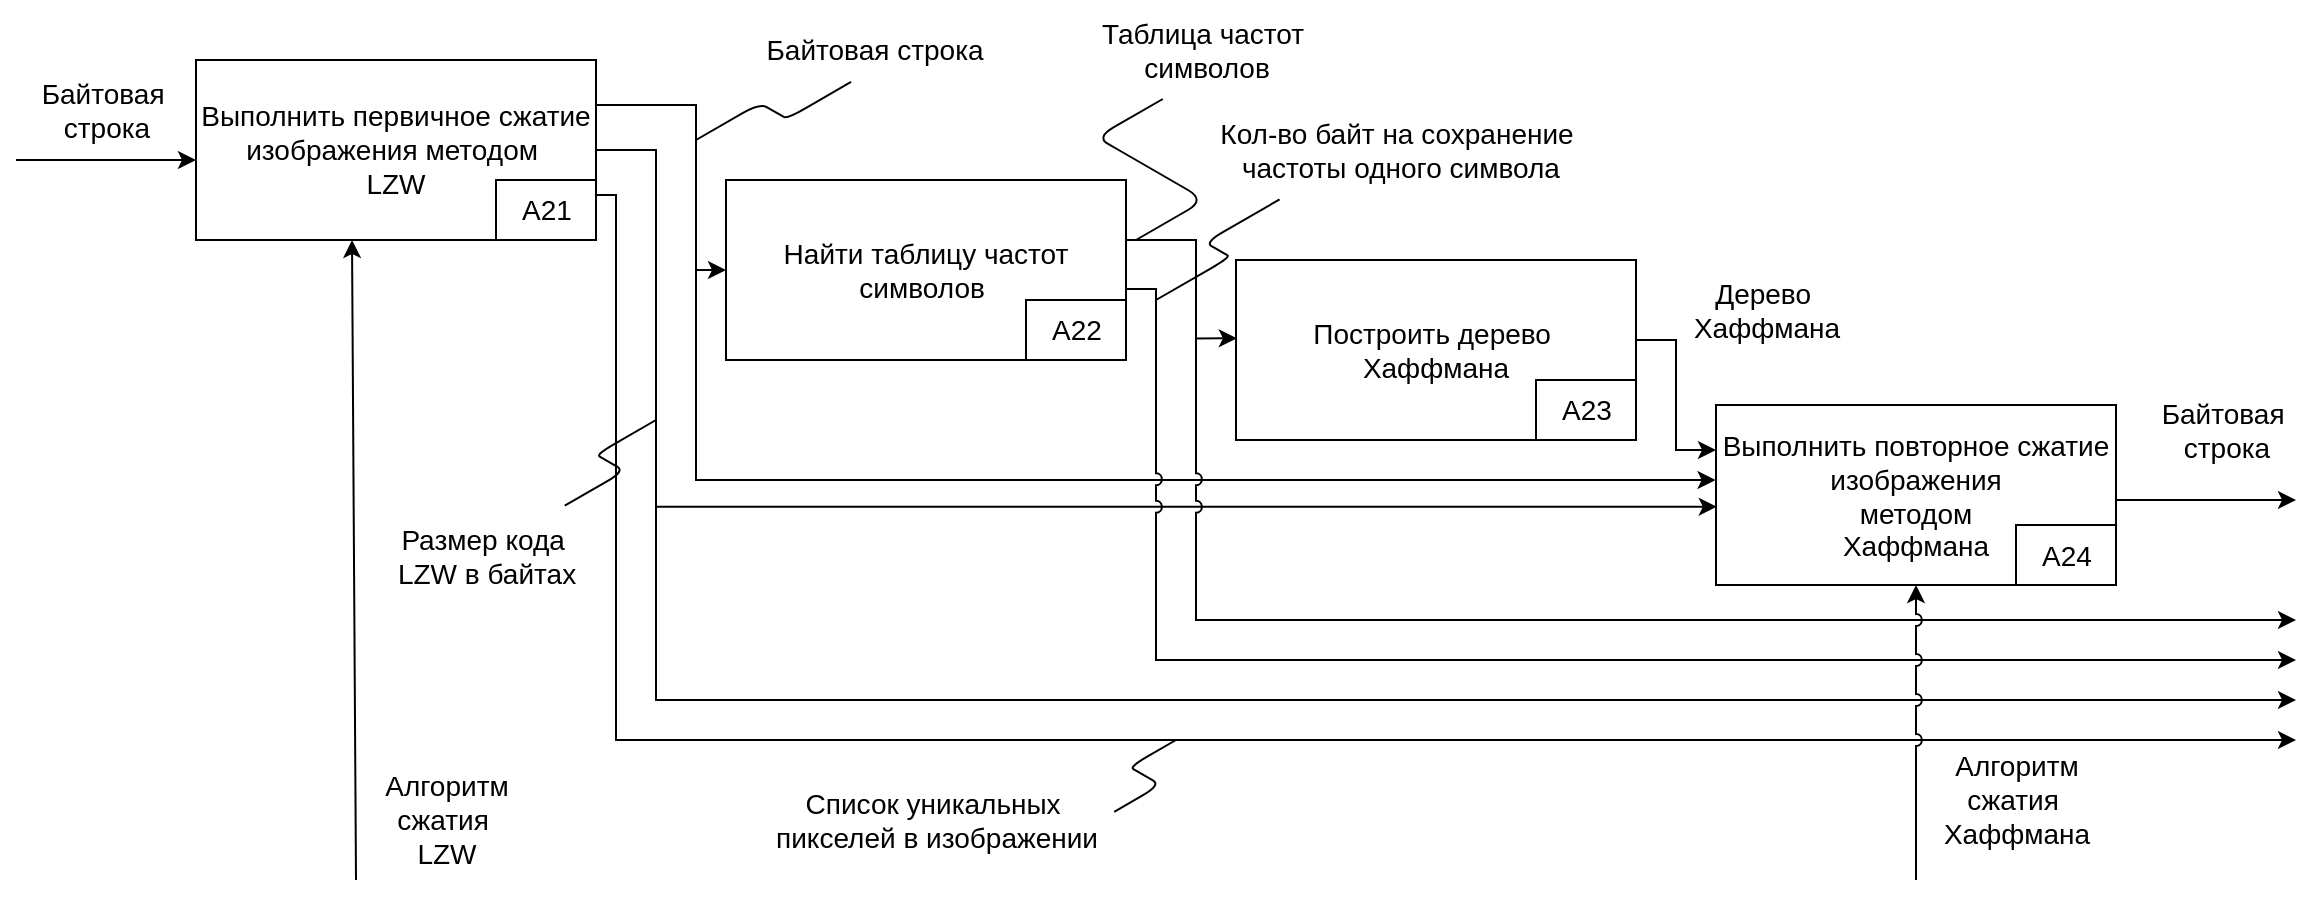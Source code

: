 <mxfile>
    <diagram id="ZWdekoGJzTY7XvXSQLcq" name="Страница 1">
        <mxGraphModel dx="1259" dy="973" grid="1" gridSize="10" guides="1" tooltips="1" connect="1" arrows="1" fold="1" page="1" pageScale="1" pageWidth="827" pageHeight="1169" math="0" shadow="0">
            <root>
                <mxCell id="0"/>
                <mxCell id="1" parent="0"/>
                <mxCell id="210" style="edgeStyle=orthogonalEdgeStyle;html=1;entryX=-0.001;entryY=0.408;entryDx=0;entryDy=0;rounded=0;entryPerimeter=0;" parent="1" target="151" edge="1">
                    <mxGeometry relative="1" as="geometry">
                        <mxPoint x="350" y="210" as="sourcePoint"/>
                        <Array as="points">
                            <mxPoint x="350" y="320"/>
                            <mxPoint x="860" y="320"/>
                        </Array>
                    </mxGeometry>
                </mxCell>
                <mxCell id="212" style="edgeStyle=orthogonalEdgeStyle;html=1;exitX=1;exitY=0.75;exitDx=0;exitDy=0;rounded=0;" parent="1" source="146" edge="1">
                    <mxGeometry relative="1" as="geometry">
                        <mxPoint x="1150" y="450" as="targetPoint"/>
                        <Array as="points">
                            <mxPoint x="310" y="178"/>
                            <mxPoint x="310" y="450"/>
                        </Array>
                    </mxGeometry>
                </mxCell>
                <mxCell id="213" style="edgeStyle=orthogonalEdgeStyle;html=1;exitX=1;exitY=0.5;exitDx=0;exitDy=0;entryX=0.002;entryY=0.565;entryDx=0;entryDy=0;entryPerimeter=0;rounded=0;" parent="1" source="146" target="151" edge="1">
                    <mxGeometry relative="1" as="geometry">
                        <mxPoint x="830.526" y="340" as="targetPoint"/>
                        <Array as="points">
                            <mxPoint x="330" y="155"/>
                            <mxPoint x="330" y="333"/>
                        </Array>
                    </mxGeometry>
                </mxCell>
                <mxCell id="216" style="edgeStyle=orthogonalEdgeStyle;html=1;rounded=0;" parent="1" edge="1">
                    <mxGeometry relative="1" as="geometry">
                        <mxPoint x="1150" y="430" as="targetPoint"/>
                        <mxPoint x="330" y="330" as="sourcePoint"/>
                        <Array as="points">
                            <mxPoint x="330" y="430"/>
                        </Array>
                    </mxGeometry>
                </mxCell>
                <mxCell id="146" value="&lt;span style=&quot;font-size: 14px;&quot;&gt;&lt;font style=&quot;color: rgb(0, 0, 0);&quot;&gt;Выполнить&amp;nbsp;&lt;/font&gt;&lt;font style=&quot;color: rgb(0, 0, 0);&quot;&gt;пе&lt;/font&gt;&lt;font style=&quot;color: rgb(0, 0, 0);&quot;&gt;рвичное сжатие изображения методом&amp;nbsp;&lt;/font&gt;&lt;/span&gt;&lt;div&gt;&lt;span style=&quot;font-size: 14px;&quot;&gt;&lt;font style=&quot;color: rgb(0, 0, 0);&quot;&gt;LZW&lt;/font&gt;&lt;br&gt;&lt;/span&gt;&lt;/div&gt;" style="rounded=0;whiteSpace=wrap;html=1;" parent="1" vertex="1">
                    <mxGeometry x="100" y="110" width="200" height="90" as="geometry"/>
                </mxCell>
                <mxCell id="147" value="A21" style="text;html=1;align=center;verticalAlign=middle;resizable=0;points=[];autosize=1;strokeColor=default;fillColor=none;fontSize=14;" parent="1" vertex="1">
                    <mxGeometry x="250" y="170" width="50" height="30" as="geometry"/>
                </mxCell>
                <mxCell id="148" style="edgeStyle=orthogonalEdgeStyle;rounded=0;html=1;exitX=1;exitY=0.5;exitDx=0;exitDy=0;fontSize=14;" parent="1" source="151" edge="1">
                    <mxGeometry relative="1" as="geometry">
                        <Array as="points">
                            <mxPoint x="1060" y="330"/>
                        </Array>
                        <mxPoint x="1150" y="330" as="targetPoint"/>
                    </mxGeometry>
                </mxCell>
                <mxCell id="151" value="&lt;span style=&quot;font-size: 14px;&quot;&gt;&lt;font style=&quot;color: rgb(0, 0, 0);&quot;&gt;Выполнить повторное&lt;/font&gt; &lt;font style=&quot;color: rgb(0, 0, 0);&quot;&gt;сжатие изображения&lt;br&gt;&lt;/font&gt;&lt;/span&gt;&lt;span style=&quot;color: rgb(0, 0, 0); font-size: 14px;&quot;&gt;методом&lt;/span&gt;&lt;span style=&quot;font-size: 14px;&quot;&gt;&lt;font style=&quot;color: rgb(0, 0, 0);&quot;&gt;&lt;br&gt;&lt;/font&gt;&lt;font style=&quot;color: rgb(0, 0, 0);&quot;&gt;Хаффмана&lt;/font&gt;&lt;/span&gt;" style="rounded=0;whiteSpace=wrap;html=1;" parent="1" vertex="1">
                    <mxGeometry x="860" y="282.5" width="200" height="90" as="geometry"/>
                </mxCell>
                <mxCell id="152" value="A24" style="text;html=1;align=center;verticalAlign=middle;resizable=0;points=[];autosize=1;strokeColor=default;fillColor=none;fontSize=14;" parent="1" vertex="1">
                    <mxGeometry x="1010" y="342.5" width="50" height="30" as="geometry"/>
                </mxCell>
                <mxCell id="157" value="" style="edgeStyle=orthogonalEdgeStyle;rounded=0;jumpStyle=arc;html=1;exitX=1;exitY=0.25;exitDx=0;exitDy=0;entryX=0;entryY=0.5;entryDx=0;entryDy=0;" parent="1" source="146" target="162" edge="1">
                    <mxGeometry relative="1" as="geometry">
                        <Array as="points">
                            <mxPoint x="350" y="133"/>
                            <mxPoint x="350" y="215"/>
                        </Array>
                    </mxGeometry>
                </mxCell>
                <mxCell id="159" style="edgeStyle=orthogonalEdgeStyle;rounded=0;jumpStyle=arc;html=1;exitX=1;exitY=0.319;exitDx=0;exitDy=0;entryX=0.002;entryY=0.435;entryDx=0;entryDy=0;exitPerimeter=0;entryPerimeter=0;" parent="1" source="162" target="168" edge="1">
                    <mxGeometry relative="1" as="geometry">
                        <mxPoint x="650" y="270" as="targetPoint"/>
                        <Array as="points">
                            <mxPoint x="565" y="200"/>
                            <mxPoint x="600" y="200"/>
                            <mxPoint x="600" y="249"/>
                        </Array>
                    </mxGeometry>
                </mxCell>
                <mxCell id="218" style="edgeStyle=orthogonalEdgeStyle;html=1;exitX=1;exitY=0.605;exitDx=0;exitDy=0;rounded=0;exitPerimeter=0;jumpStyle=arc;" parent="1" source="162" edge="1">
                    <mxGeometry relative="1" as="geometry">
                        <mxPoint x="1150" y="410" as="targetPoint"/>
                        <Array as="points">
                            <mxPoint x="580" y="225"/>
                            <mxPoint x="580" y="410"/>
                            <mxPoint x="1150" y="410"/>
                        </Array>
                    </mxGeometry>
                </mxCell>
                <mxCell id="219" style="edgeStyle=orthogonalEdgeStyle;html=1;rounded=0;curved=0;jumpStyle=arc;" parent="1" edge="1">
                    <mxGeometry relative="1" as="geometry">
                        <mxPoint x="1150" y="390" as="targetPoint"/>
                        <mxPoint x="600" y="240" as="sourcePoint"/>
                        <Array as="points">
                            <mxPoint x="600" y="390"/>
                            <mxPoint x="1150" y="390"/>
                        </Array>
                    </mxGeometry>
                </mxCell>
                <mxCell id="162" value="&lt;font&gt;&lt;span style=&quot;font-size: 14px;&quot;&gt;&lt;font style=&quot;color: rgb(0, 0, 0);&quot;&gt;Найти таблицу&amp;nbsp;&lt;/font&gt;&lt;/span&gt;&lt;span style=&quot;color: light-dark(rgb(0, 0, 0), rgb(237, 237, 237)); font-size: 14px;&quot;&gt;частот символов&amp;nbsp;&lt;/span&gt;&lt;/font&gt;" style="rounded=0;whiteSpace=wrap;html=1;" parent="1" vertex="1">
                    <mxGeometry x="365" y="170" width="200" height="90" as="geometry"/>
                </mxCell>
                <mxCell id="164" value="A22" style="text;html=1;align=center;verticalAlign=middle;resizable=0;points=[];autosize=1;strokeColor=default;fillColor=none;fontSize=14;" parent="1" vertex="1">
                    <mxGeometry x="515" y="230" width="50" height="30" as="geometry"/>
                </mxCell>
                <mxCell id="167" style="edgeStyle=orthogonalEdgeStyle;html=1;entryX=0;entryY=0.25;entryDx=0;entryDy=0;rounded=0;" parent="1" target="151" edge="1">
                    <mxGeometry relative="1" as="geometry">
                        <mxPoint x="820" y="230" as="sourcePoint"/>
                        <Array as="points">
                            <mxPoint x="820" y="250"/>
                            <mxPoint x="840" y="250"/>
                            <mxPoint x="840" y="305"/>
                        </Array>
                    </mxGeometry>
                </mxCell>
                <mxCell id="168" value="&lt;font&gt;&lt;span style=&quot;font-size: 14px;&quot;&gt;&lt;font style=&quot;color: rgb(0, 0, 0);&quot;&gt;Построить&amp;nbsp;&lt;/font&gt;&lt;/span&gt;&lt;span style=&quot;color: light-dark(rgb(0, 0, 0), rgb(237, 237, 237)); font-size: 14px; background-color: transparent;&quot;&gt;дерево&amp;nbsp;&lt;/span&gt;&lt;/font&gt;&lt;div&gt;&lt;span style=&quot;font-size: 14px; background-color: transparent;&quot;&gt;&lt;font style=&quot;color: rgb(0, 0, 0);&quot;&gt;Хаффмана&lt;/font&gt;&lt;/span&gt;&lt;/div&gt;" style="rounded=0;whiteSpace=wrap;html=1;" parent="1" vertex="1">
                    <mxGeometry x="620" y="210" width="200" height="90" as="geometry"/>
                </mxCell>
                <mxCell id="169" value="A23" style="text;html=1;align=center;verticalAlign=middle;resizable=0;points=[];autosize=1;strokeColor=default;fillColor=none;fontSize=14;" parent="1" vertex="1">
                    <mxGeometry x="770" y="270" width="50" height="30" as="geometry"/>
                </mxCell>
                <mxCell id="170" value="Дерево&amp;nbsp;&lt;div&gt;&lt;font style=&quot;color: rgb(0, 0, 0);&quot;&gt;Хаффмана&lt;/font&gt;&lt;/div&gt;" style="text;html=1;align=center;verticalAlign=middle;resizable=0;points=[];autosize=1;strokeColor=none;fillColor=none;fontSize=14;" parent="1" vertex="1">
                    <mxGeometry x="835" y="210" width="100" height="50" as="geometry"/>
                </mxCell>
                <mxCell id="171" value="Байтовая строка" style="text;html=1;align=center;verticalAlign=middle;resizable=0;points=[];autosize=1;strokeColor=none;fillColor=none;fontSize=14;" parent="1" vertex="1">
                    <mxGeometry x="369" y="90" width="140" height="30" as="geometry"/>
                </mxCell>
                <mxCell id="214" value="&lt;font style=&quot;color: rgb(0, 0, 0);&quot;&gt;Список&amp;nbsp;&lt;/font&gt;&lt;span style=&quot;background-color: transparent;&quot;&gt;уникальных&amp;nbsp;&lt;/span&gt;&lt;div&gt;&lt;div&gt;&lt;font&gt;&lt;span style=&quot;background-color: transparent;&quot;&gt;&lt;font style=&quot;color: rgb(0, 0, 0);&quot;&gt;пикселей&amp;nbsp;&lt;/font&gt;&lt;/span&gt;&lt;/font&gt;&lt;span style=&quot;background-color: transparent;&quot;&gt;в&amp;nbsp;&lt;/span&gt;&lt;span style=&quot;background-color: transparent;&quot;&gt;изображении&lt;/span&gt;&lt;/div&gt;&lt;/div&gt;" style="text;html=1;align=center;verticalAlign=middle;resizable=0;points=[];autosize=1;strokeColor=none;fillColor=none;fontSize=14;" parent="1" vertex="1">
                    <mxGeometry x="375" y="465" width="190" height="50" as="geometry"/>
                </mxCell>
                <mxCell id="215" value="&lt;font style=&quot;color: rgb(0, 0, 0);&quot;&gt;Размер&amp;nbsp;&lt;/font&gt;&lt;span style=&quot;background-color: transparent;&quot;&gt;&lt;font style=&quot;color: rgb(0, 0, 0);&quot;&gt;кода&lt;/font&gt;&amp;nbsp;&lt;/span&gt;&lt;div&gt;&lt;span style=&quot;background-color: transparent;&quot;&gt;&lt;font style=&quot;color: rgb(0, 0, 0);&quot;&gt;LZW&amp;nbsp;&lt;/font&gt;&lt;/span&gt;&lt;span style=&quot;background-color: transparent;&quot;&gt;&lt;font style=&quot;color: rgb(0, 0, 0);&quot;&gt;в байтах&lt;/font&gt;&lt;/span&gt;&lt;/div&gt;" style="text;html=1;align=center;verticalAlign=middle;resizable=0;points=[];autosize=1;strokeColor=none;fillColor=none;fontSize=14;" parent="1" vertex="1">
                    <mxGeometry x="190" y="332.5" width="110" height="50" as="geometry"/>
                </mxCell>
                <mxCell id="217" value="&lt;font style=&quot;color: rgb(0, 0, 0);&quot;&gt;Таблица&amp;nbsp;&lt;/font&gt;&lt;font style=&quot;background-color: transparent; color: rgb(0, 0, 0);&quot;&gt;частот&amp;nbsp;&lt;/font&gt;&lt;div&gt;&lt;span style=&quot;background-color: transparent;&quot;&gt;&lt;font style=&quot;color: rgb(0, 0, 0);&quot;&gt;символов&lt;/font&gt;&lt;/span&gt;&lt;/div&gt;" style="text;html=1;align=center;verticalAlign=middle;resizable=0;points=[];autosize=1;strokeColor=none;fillColor=none;fontSize=14;" parent="1" vertex="1">
                    <mxGeometry x="540" y="80" width="130" height="50" as="geometry"/>
                </mxCell>
                <mxCell id="220" value="&lt;font style=&quot;color: rgb(0, 0, 0);&quot;&gt;Кол-во байт на сохранение&lt;/font&gt;&lt;div&gt;&lt;font style=&quot;color: rgb(0, 0, 0);&quot;&gt;&amp;nbsp;частоты одного символа&lt;/font&gt;&lt;/div&gt;" style="text;html=1;align=center;verticalAlign=middle;resizable=0;points=[];autosize=1;strokeColor=none;fillColor=none;fontSize=14;" parent="1" vertex="1">
                    <mxGeometry x="600" y="130" width="200" height="50" as="geometry"/>
                </mxCell>
                <mxCell id="221" value="" style="edgeStyle=isometricEdgeStyle;endArrow=none;html=1;exitX=0.209;exitY=0.994;exitDx=0;exitDy=0;exitPerimeter=0;" parent="1" source="220" edge="1">
                    <mxGeometry width="50" height="100" relative="1" as="geometry">
                        <mxPoint x="600" y="440" as="sourcePoint"/>
                        <mxPoint x="580" y="230" as="targetPoint"/>
                    </mxGeometry>
                </mxCell>
                <mxCell id="222" value="" style="edgeStyle=isometricEdgeStyle;endArrow=none;html=1;entryX=0.223;entryY=0.99;entryDx=0;entryDy=0;entryPerimeter=0;" parent="1" edge="1">
                    <mxGeometry width="50" height="100" relative="1" as="geometry">
                        <mxPoint x="570" y="200" as="sourcePoint"/>
                        <mxPoint x="583.41" y="129.5" as="targetPoint"/>
                        <Array as="points">
                            <mxPoint x="570" y="160"/>
                        </Array>
                    </mxGeometry>
                </mxCell>
                <mxCell id="223" value="" style="edgeStyle=isometricEdgeStyle;endArrow=none;html=1;exitX=0.858;exitY=0.007;exitDx=0;exitDy=0;exitPerimeter=0;" parent="1" source="215" edge="1">
                    <mxGeometry width="50" height="100" relative="1" as="geometry">
                        <mxPoint x="280.8" y="290" as="sourcePoint"/>
                        <mxPoint x="330" y="290" as="targetPoint"/>
                    </mxGeometry>
                </mxCell>
                <mxCell id="224" value="" style="edgeStyle=isometricEdgeStyle;endArrow=none;html=1;exitX=0.969;exitY=0.418;exitDx=0;exitDy=0;exitPerimeter=0;" parent="1" source="214" edge="1">
                    <mxGeometry width="50" height="100" relative="1" as="geometry">
                        <mxPoint x="255.8" y="365" as="sourcePoint"/>
                        <mxPoint x="590" y="450" as="targetPoint"/>
                    </mxGeometry>
                </mxCell>
                <mxCell id="226" value="Байтовая&amp;nbsp;&lt;div&gt;&lt;font style=&quot;color: rgb(0, 0, 0);&quot;&gt;строка&lt;/font&gt;&lt;/div&gt;" style="text;html=1;align=center;verticalAlign=middle;resizable=0;points=[];autosize=1;strokeColor=none;fillColor=none;fontSize=14;" parent="1" vertex="1">
                    <mxGeometry x="1070" y="270" width="90" height="50" as="geometry"/>
                </mxCell>
                <mxCell id="227" value="" style="edgeStyle=isometricEdgeStyle;endArrow=none;html=1;entryX=0.418;entryY=1.033;entryDx=0;entryDy=0;entryPerimeter=0;" parent="1" target="171" edge="1">
                    <mxGeometry width="50" height="100" relative="1" as="geometry">
                        <mxPoint x="350" y="150" as="sourcePoint"/>
                        <mxPoint x="700" y="170" as="targetPoint"/>
                    </mxGeometry>
                </mxCell>
                <mxCell id="233" style="edgeStyle=orthogonalEdgeStyle;rounded=0;html=1;fontSize=14;" parent="1" edge="1">
                    <mxGeometry relative="1" as="geometry">
                        <Array as="points">
                            <mxPoint x="10" y="160"/>
                        </Array>
                        <mxPoint x="100" y="160" as="targetPoint"/>
                        <mxPoint x="10" y="160" as="sourcePoint"/>
                    </mxGeometry>
                </mxCell>
                <mxCell id="234" value="Байтовая&amp;nbsp;&lt;div&gt;&lt;font style=&quot;color: rgb(0, 0, 0);&quot;&gt;строка&lt;/font&gt;&lt;/div&gt;" style="text;html=1;align=center;verticalAlign=middle;resizable=0;points=[];autosize=1;strokeColor=none;fillColor=none;fontSize=14;" parent="1" vertex="1">
                    <mxGeometry x="10" y="110" width="90" height="50" as="geometry"/>
                </mxCell>
                <mxCell id="235" style="edgeStyle=none;html=1;fontSize=14;endArrow=none;endFill=0;startArrow=classic;startFill=1;jumpStyle=arc;" edge="1" parent="1">
                    <mxGeometry relative="1" as="geometry">
                        <mxPoint x="180" y="520" as="targetPoint"/>
                        <mxPoint x="178" y="200" as="sourcePoint"/>
                    </mxGeometry>
                </mxCell>
                <mxCell id="236" style="edgeStyle=none;html=1;fontSize=14;startArrow=classic;startFill=1;endArrow=none;endFill=0;jumpStyle=arc;" edge="1" parent="1">
                    <mxGeometry relative="1" as="geometry">
                        <mxPoint x="960" y="520" as="targetPoint"/>
                        <mxPoint x="960" y="372.5" as="sourcePoint"/>
                    </mxGeometry>
                </mxCell>
                <mxCell id="237" value="Алгоритм &lt;br&gt;сжатия&amp;nbsp;&lt;div&gt;&lt;font style=&quot;color: rgb(0, 0, 0);&quot;&gt;LZW&lt;/font&gt;&lt;/div&gt;" style="text;html=1;align=center;verticalAlign=middle;resizable=0;points=[];autosize=1;strokeColor=none;fillColor=none;fontSize=14;" vertex="1" parent="1">
                    <mxGeometry x="180" y="460" width="90" height="60" as="geometry"/>
                </mxCell>
                <mxCell id="238" value="Алгоритм&lt;br&gt;сжатия&amp;nbsp;&lt;div&gt;&lt;font style=&quot;color: rgb(0, 0, 0);&quot;&gt;Хаффмана&lt;/font&gt;&lt;/div&gt;" style="text;html=1;align=center;verticalAlign=middle;resizable=0;points=[];autosize=1;strokeColor=none;fillColor=none;fontSize=14;" vertex="1" parent="1">
                    <mxGeometry x="960" y="450" width="100" height="60" as="geometry"/>
                </mxCell>
            </root>
        </mxGraphModel>
    </diagram>
</mxfile>